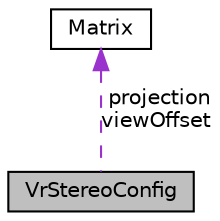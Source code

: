 digraph "VrStereoConfig"
{
 // LATEX_PDF_SIZE
  edge [fontname="Helvetica",fontsize="10",labelfontname="Helvetica",labelfontsize="10"];
  node [fontname="Helvetica",fontsize="10",shape=record];
  Node1 [label="VrStereoConfig",height=0.2,width=0.4,color="black", fillcolor="grey75", style="filled", fontcolor="black",tooltip=" "];
  Node2 -> Node1 [dir="back",color="darkorchid3",fontsize="10",style="dashed",label=" projection\nviewOffset" ,fontname="Helvetica"];
  Node2 [label="Matrix",height=0.2,width=0.4,color="black", fillcolor="white", style="filled",URL="$structMatrix.html",tooltip=" "];
}
